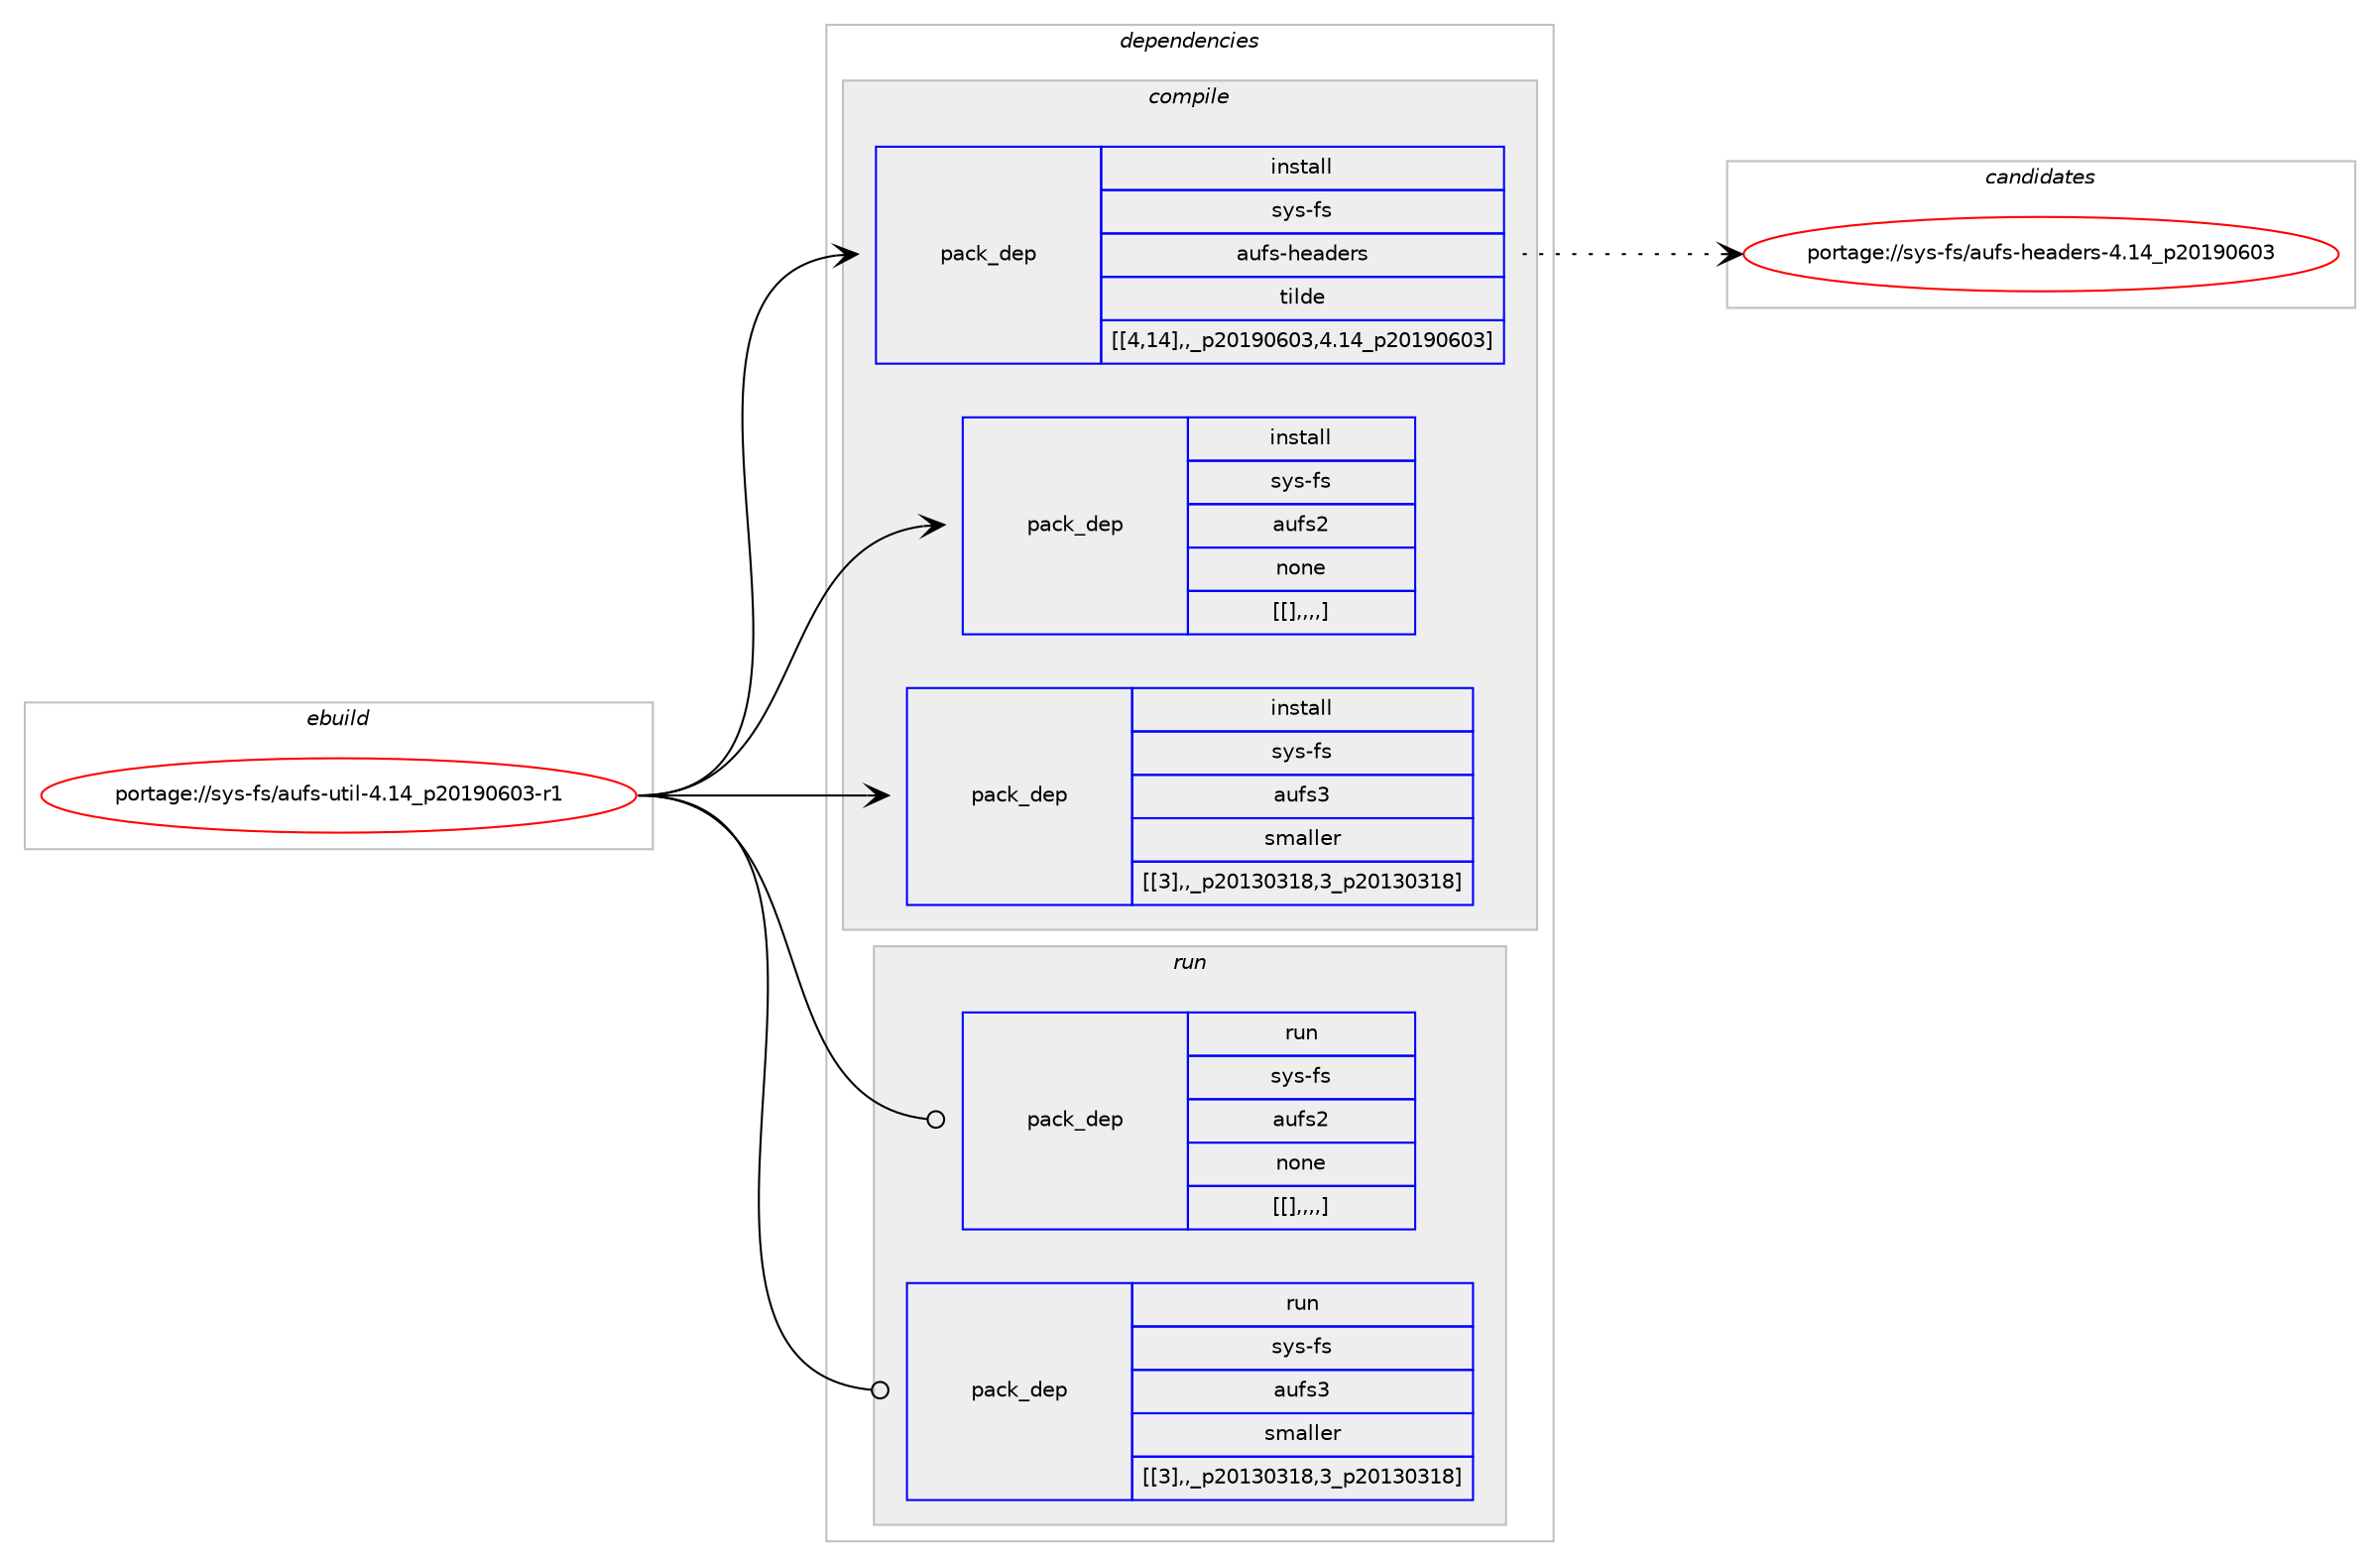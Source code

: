 digraph prolog {

# *************
# Graph options
# *************

newrank=true;
concentrate=true;
compound=true;
graph [rankdir=LR,fontname=Helvetica,fontsize=10,ranksep=1.5];#, ranksep=2.5, nodesep=0.2];
edge  [arrowhead=vee];
node  [fontname=Helvetica,fontsize=10];

# **********
# The ebuild
# **********

subgraph cluster_leftcol {
color=gray;
label=<<i>ebuild</i>>;
id [label="portage://sys-fs/aufs-util-4.14_p20190603-r1", color=red, width=4, href="../sys-fs/aufs-util-4.14_p20190603-r1.svg"];
}

# ****************
# The dependencies
# ****************

subgraph cluster_midcol {
color=gray;
label=<<i>dependencies</i>>;
subgraph cluster_compile {
fillcolor="#eeeeee";
style=filled;
label=<<i>compile</i>>;
subgraph pack329595 {
dependency453151 [label=<<TABLE BORDER="0" CELLBORDER="1" CELLSPACING="0" CELLPADDING="4" WIDTH="220"><TR><TD ROWSPAN="6" CELLPADDING="30">pack_dep</TD></TR><TR><TD WIDTH="110">install</TD></TR><TR><TD>sys-fs</TD></TR><TR><TD>aufs-headers</TD></TR><TR><TD>tilde</TD></TR><TR><TD>[[4,14],,_p20190603,4.14_p20190603]</TD></TR></TABLE>>, shape=none, color=blue];
}
id:e -> dependency453151:w [weight=20,style="solid",arrowhead="vee"];
subgraph pack329596 {
dependency453152 [label=<<TABLE BORDER="0" CELLBORDER="1" CELLSPACING="0" CELLPADDING="4" WIDTH="220"><TR><TD ROWSPAN="6" CELLPADDING="30">pack_dep</TD></TR><TR><TD WIDTH="110">install</TD></TR><TR><TD>sys-fs</TD></TR><TR><TD>aufs2</TD></TR><TR><TD>none</TD></TR><TR><TD>[[],,,,]</TD></TR></TABLE>>, shape=none, color=blue];
}
id:e -> dependency453152:w [weight=20,style="solid",arrowhead="vee"];
subgraph pack329597 {
dependency453153 [label=<<TABLE BORDER="0" CELLBORDER="1" CELLSPACING="0" CELLPADDING="4" WIDTH="220"><TR><TD ROWSPAN="6" CELLPADDING="30">pack_dep</TD></TR><TR><TD WIDTH="110">install</TD></TR><TR><TD>sys-fs</TD></TR><TR><TD>aufs3</TD></TR><TR><TD>smaller</TD></TR><TR><TD>[[3],,_p20130318,3_p20130318]</TD></TR></TABLE>>, shape=none, color=blue];
}
id:e -> dependency453153:w [weight=20,style="solid",arrowhead="vee"];
}
subgraph cluster_compileandrun {
fillcolor="#eeeeee";
style=filled;
label=<<i>compile and run</i>>;
}
subgraph cluster_run {
fillcolor="#eeeeee";
style=filled;
label=<<i>run</i>>;
subgraph pack329598 {
dependency453154 [label=<<TABLE BORDER="0" CELLBORDER="1" CELLSPACING="0" CELLPADDING="4" WIDTH="220"><TR><TD ROWSPAN="6" CELLPADDING="30">pack_dep</TD></TR><TR><TD WIDTH="110">run</TD></TR><TR><TD>sys-fs</TD></TR><TR><TD>aufs2</TD></TR><TR><TD>none</TD></TR><TR><TD>[[],,,,]</TD></TR></TABLE>>, shape=none, color=blue];
}
id:e -> dependency453154:w [weight=20,style="solid",arrowhead="odot"];
subgraph pack329599 {
dependency453155 [label=<<TABLE BORDER="0" CELLBORDER="1" CELLSPACING="0" CELLPADDING="4" WIDTH="220"><TR><TD ROWSPAN="6" CELLPADDING="30">pack_dep</TD></TR><TR><TD WIDTH="110">run</TD></TR><TR><TD>sys-fs</TD></TR><TR><TD>aufs3</TD></TR><TR><TD>smaller</TD></TR><TR><TD>[[3],,_p20130318,3_p20130318]</TD></TR></TABLE>>, shape=none, color=blue];
}
id:e -> dependency453155:w [weight=20,style="solid",arrowhead="odot"];
}
}

# **************
# The candidates
# **************

subgraph cluster_choices {
rank=same;
color=gray;
label=<<i>candidates</i>>;

subgraph choice329595 {
color=black;
nodesep=1;
choice11512111545102115479711710211545104101971001011141154552464952951125048495748544851 [label="portage://sys-fs/aufs-headers-4.14_p20190603", color=red, width=4,href="../sys-fs/aufs-headers-4.14_p20190603.svg"];
dependency453151:e -> choice11512111545102115479711710211545104101971001011141154552464952951125048495748544851:w [style=dotted,weight="100"];
}
subgraph choice329596 {
color=black;
nodesep=1;
}
subgraph choice329597 {
color=black;
nodesep=1;
}
subgraph choice329598 {
color=black;
nodesep=1;
}
subgraph choice329599 {
color=black;
nodesep=1;
}
}

}
